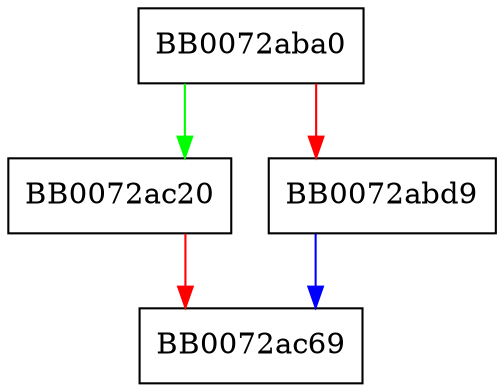 digraph rsaz_512_mul {
  node [shape="box"];
  graph [splines=ortho];
  BB0072aba0 -> BB0072ac20 [color="green"];
  BB0072aba0 -> BB0072abd9 [color="red"];
  BB0072abd9 -> BB0072ac69 [color="blue"];
  BB0072ac20 -> BB0072ac69 [color="red"];
}